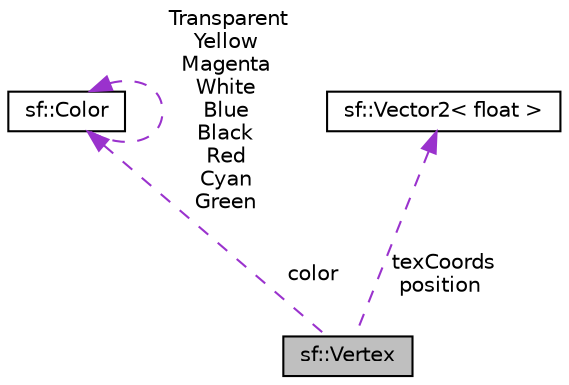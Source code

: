 digraph "sf::Vertex"
{
  edge [fontname="Helvetica",fontsize="10",labelfontname="Helvetica",labelfontsize="10"];
  node [fontname="Helvetica",fontsize="10",shape=record];
  Node1 [label="sf::Vertex",height=0.2,width=0.4,color="black", fillcolor="grey75", style="filled", fontcolor="black"];
  Node2 -> Node1 [dir="back",color="darkorchid3",fontsize="10",style="dashed",label=" color" ,fontname="Helvetica"];
  Node2 [label="sf::Color",height=0.2,width=0.4,color="black", fillcolor="white", style="filled",URL="$classsf_1_1_color.html",tooltip="Utility class for manipulating RGBA colors. "];
  Node2 -> Node2 [dir="back",color="darkorchid3",fontsize="10",style="dashed",label=" Transparent\nYellow\nMagenta\nWhite\nBlue\nBlack\nRed\nCyan\nGreen" ,fontname="Helvetica"];
  Node3 -> Node1 [dir="back",color="darkorchid3",fontsize="10",style="dashed",label=" texCoords\nposition" ,fontname="Helvetica"];
  Node3 [label="sf::Vector2\< float \>",height=0.2,width=0.4,color="black", fillcolor="white", style="filled",URL="$classsf_1_1_vector2.html"];
}

